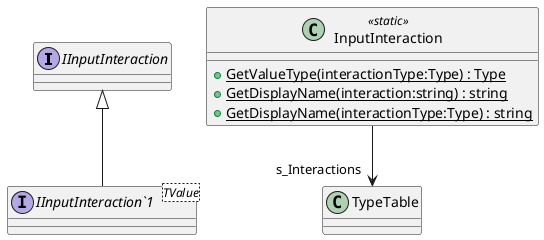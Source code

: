 @startuml
interface IInputInteraction {
}
interface "IInputInteraction`1"<TValue> {
}
class InputInteraction <<static>> {
    + {static} GetValueType(interactionType:Type) : Type
    + {static} GetDisplayName(interaction:string) : string
    + {static} GetDisplayName(interactionType:Type) : string
}
IInputInteraction <|-- "IInputInteraction`1"
InputInteraction --> "s_Interactions" TypeTable
@enduml
